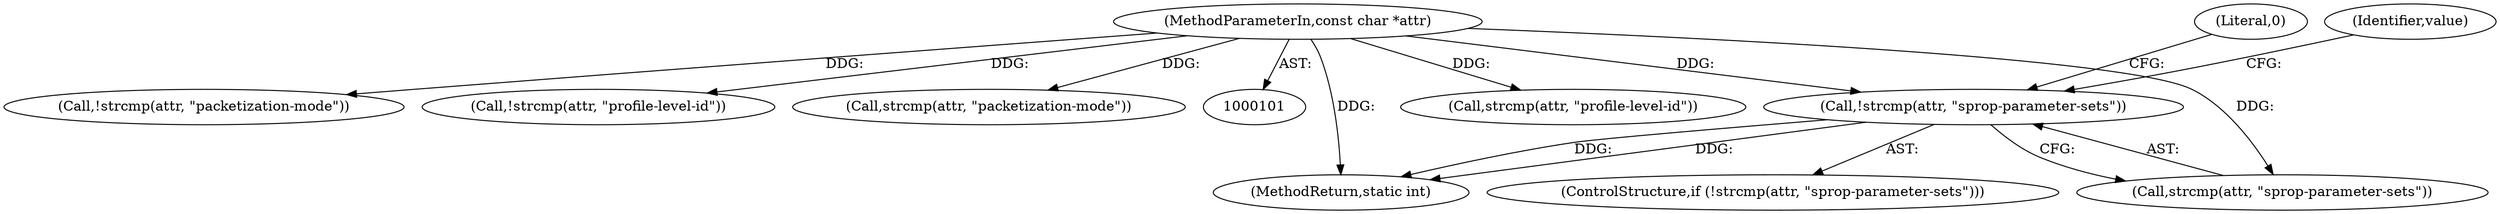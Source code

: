 digraph "0_FFmpeg_c42a1388a6d1bfd8001bf6a4241d8ca27e49326d@API" {
"1000160" [label="(Call,!strcmp(attr, \"sprop-parameter-sets\"))"];
"1000105" [label="(MethodParameterIn,const char *attr)"];
"1000224" [label="(MethodReturn,static int)"];
"1000160" [label="(Call,!strcmp(attr, \"sprop-parameter-sets\"))"];
"1000223" [label="(Literal,0)"];
"1000145" [label="(Call,strcmp(attr, \"profile-level-id\"))"];
"1000105" [label="(MethodParameterIn,const char *attr)"];
"1000115" [label="(Call,!strcmp(attr, \"packetization-mode\"))"];
"1000170" [label="(Identifier,value)"];
"1000144" [label="(Call,!strcmp(attr, \"profile-level-id\"))"];
"1000116" [label="(Call,strcmp(attr, \"packetization-mode\"))"];
"1000159" [label="(ControlStructure,if (!strcmp(attr, \"sprop-parameter-sets\")))"];
"1000161" [label="(Call,strcmp(attr, \"sprop-parameter-sets\"))"];
"1000160" -> "1000159"  [label="AST: "];
"1000160" -> "1000161"  [label="CFG: "];
"1000161" -> "1000160"  [label="AST: "];
"1000170" -> "1000160"  [label="CFG: "];
"1000223" -> "1000160"  [label="CFG: "];
"1000160" -> "1000224"  [label="DDG: "];
"1000160" -> "1000224"  [label="DDG: "];
"1000105" -> "1000160"  [label="DDG: "];
"1000105" -> "1000101"  [label="AST: "];
"1000105" -> "1000224"  [label="DDG: "];
"1000105" -> "1000115"  [label="DDG: "];
"1000105" -> "1000116"  [label="DDG: "];
"1000105" -> "1000144"  [label="DDG: "];
"1000105" -> "1000145"  [label="DDG: "];
"1000105" -> "1000161"  [label="DDG: "];
}
